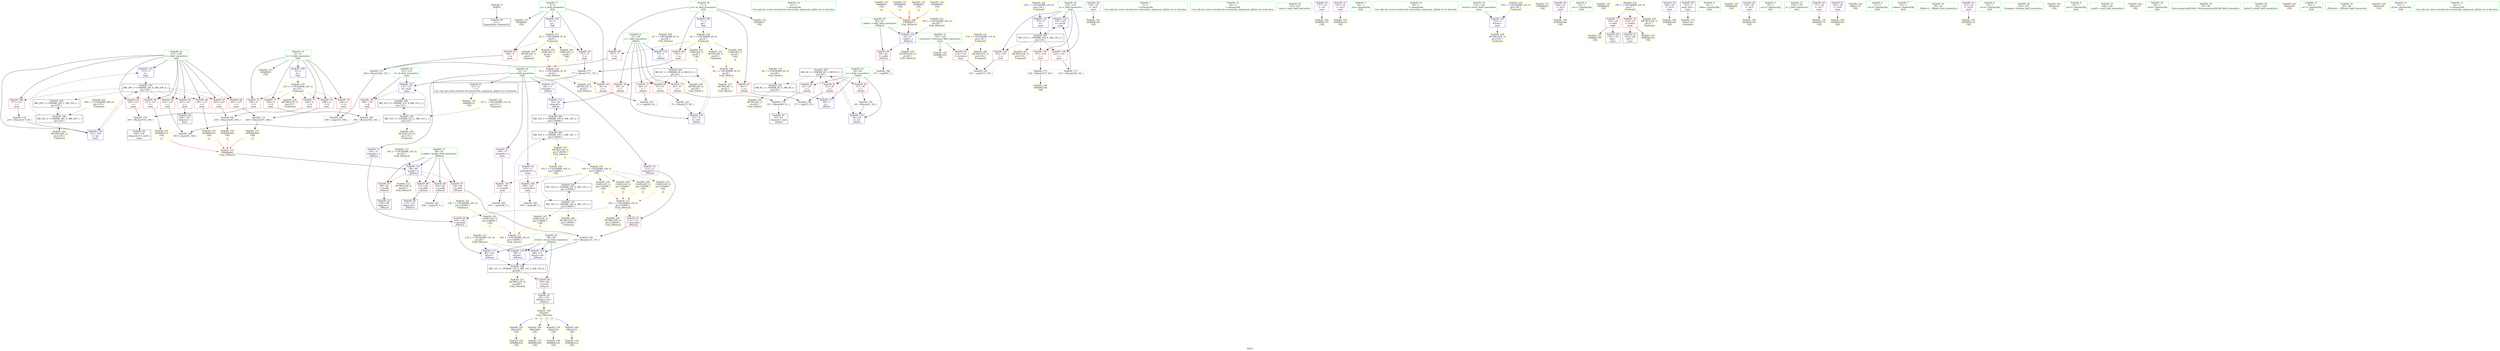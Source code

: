 digraph "SVFG" {
	label="SVFG";

	Node0x556920d9a670 [shape=record,color=grey,label="{NodeID: 0\nNullPtr}"];
	Node0x556920d9a670 -> Node0x556920db3290[style=solid];
	Node0x556920dbd110 [shape=record,color=grey,label="{NodeID: 180\n184 = Binary(182, 183, )\n}"];
	Node0x556920dbd110 -> Node0x556920dbdd10[style=solid];
	Node0x556920db3b10 [shape=record,color=red,label="{NodeID: 97\n203\<--127\n\<--i\nmain\n}"];
	Node0x556920db3b10 -> Node0x556920dbd590[style=solid];
	Node0x556920db1e10 [shape=record,color=green,label="{NodeID: 14\n43\<--1\n\<--dummyObj\nCan only get source location for instruction, argument, global var or function.}"];
	Node0x556920dc5960 [shape=record,color=black,label="{NodeID: 194\nMR_29V_2 = PHI(MR_29V_3, MR_29V_1, )\npts\{128 \}\n}"];
	Node0x556920dc5960 -> Node0x556920db9800[style=dashed];
	Node0x556920dc5960 -> Node0x556920dc7260[style=dashed];
	Node0x556920dc5960 -> Node0x556920dcd570[style=dashed];
	Node0x556920db4700 [shape=record,color=blue,label="{NodeID: 111\n39\<--5\nj\<--\n_Z4initv\n}"];
	Node0x556920db4700 -> Node0x556920dc9060[style=dashed];
	Node0x556920db28e0 [shape=record,color=green,label="{NodeID: 28\n92\<--93\nt.addr\<--t.addr_field_insensitive\n_Z4funcii\n}"];
	Node0x556920db28e0 -> Node0x556920db6bb0[style=solid];
	Node0x556920db28e0 -> Node0x556920db9250[style=solid];
	Node0x556920dca580 [shape=record,color=yellow,style=double,label="{NodeID: 208\n4V_1 = ENCHI(MR_4V_0)\npts\{8 \}\nFun[_Z4initv]}"];
	Node0x556920dca580 -> Node0x556920db59d0[style=dashed];
	Node0x556920dca580 -> Node0x556920dcc8d0[style=dashed];
	Node0x556920db99a0 [shape=record,color=blue,label="{NodeID: 125\n133\<--223\nz\<--inc26\nmain\n}"];
	Node0x556920db99a0 -> Node0x556920dc6360[style=dashed];
	Node0x556920db3560 [shape=record,color=black,label="{NodeID: 42\n63\<--62\nidxprom\<--mul\n_Z4initv\n}"];
	Node0x556920dcb220 [shape=record,color=yellow,style=double,label="{NodeID: 222\n29V_1 = ENCHI(MR_29V_0)\npts\{128 \}\nFun[main]}"];
	Node0x556920dcb220 -> Node0x556920dc5960[style=dashed];
	Node0x556920dba500 [shape=record,color=yellow,style=double,label="{NodeID: 139\nAPARM(212)\nCS[]}"];
	Node0x556920db50e0 [shape=record,color=purple,label="{NodeID: 56\n138\<--16\n\<--.str.1\nmain\n}"];
	Node0x556920db50e0 -> Node0x556920dba6a0[style=solid];
	Node0x556920dcd110 [shape=record,color=yellow,style=double,label="{NodeID: 236\nRETMU(2V_1)\npts\{6 \}\nFun[main]}"];
	Node0x556920dbb060 [shape=record,color=yellow,style=double,label="{NodeID: 153\nAPARM(9)\nCS[]}"];
	Node0x556920db5c40 [shape=record,color=red,label="{NodeID: 70\n165\<--9\n\<--A\nmain\n}"];
	Node0x556920db5c40 -> Node0x556920dbd890[style=solid];
	Node0x556920dcded0 [shape=record,color=yellow,style=double,label="{NodeID: 250\nCSMU(2V_1)\npts\{6 \}\nCS[]|{<s0>5}}"];
	Node0x556920dcded0:s0 -> Node0x556920dc9a60[style=dashed,color=red];
	Node0x556920dbba40 [shape=record,color=yellow,style=double,label="{NodeID: 167\nFPARM(86)\nFun[_Z4funcii]}"];
	Node0x556920dbba40 -> Node0x556920db9180[style=solid];
	Node0x556920db67a0 [shape=record,color=red,label="{NodeID: 84\n118\<--88\n\<--retval\n_Z4funcii\n}"];
	Node0x556920db67a0 -> Node0x556920db37d0[style=solid];
	Node0x556920dabf00 [shape=record,color=green,label="{NodeID: 1\n5\<--1\n\<--dummyObj\nCan only get source location for instruction, argument, global var or function.}"];
	Node0x556920dbd290 [shape=record,color=grey,label="{NodeID: 181\n74 = Binary(73, 69, )\n}"];
	Node0x556920dbd290 -> Node0x556920db4970[style=solid];
	Node0x556920db3be0 [shape=record,color=red,label="{NodeID: 98\n207\<--127\n\<--i\nmain\n}"];
	Node0x556920db3be0 -> Node0x556920dbc390[style=solid];
	Node0x556920db1ea0 [shape=record,color=green,label="{NodeID: 15\n44\<--1\n\<--dummyObj\nCan only get source location for instruction, argument, global var or function.}"];
	Node0x556920dc5e60 [shape=record,color=black,label="{NodeID: 195\nMR_31V_2 = PHI(MR_31V_3, MR_31V_1, )\npts\{132 \}\n}"];
	Node0x556920dc5e60 -> Node0x556920db9730[style=dashed];
	Node0x556920dc5e60 -> Node0x556920dc7760[style=dashed];
	Node0x556920dc5e60 -> Node0x556920dcd650[style=dashed];
	Node0x556920db47d0 [shape=record,color=blue,label="{NodeID: 112\n64\<--59\narrayidx\<--\n_Z4initv\n}"];
	Node0x556920db47d0 -> Node0x556920dc9560[style=dashed];
	Node0x556920db29b0 [shape=record,color=green,label="{NodeID: 29\n120\<--121\nmain\<--main_field_insensitive\n}"];
	Node0x556920dca660 [shape=record,color=yellow,style=double,label="{NodeID: 209\n6V_1 = ENCHI(MR_6V_0)\npts\{38 \}\nFun[_Z4initv]}"];
	Node0x556920dca660 -> Node0x556920db4630[style=dashed];
	Node0x556920db9a70 [shape=record,color=yellow,style=double,label="{NodeID: 126\nAPARM(12)\nCS[]}"];
	Node0x556920db3630 [shape=record,color=black,label="{NodeID: 43\n100\<--99\nidxprom\<--\n_Z4funcii\n}"];
	Node0x556920dcb300 [shape=record,color=yellow,style=double,label="{NodeID: 223\n31V_1 = ENCHI(MR_31V_0)\npts\{132 \}\nFun[main]}"];
	Node0x556920dcb300 -> Node0x556920dc5e60[style=dashed];
	Node0x556920dba5d0 [shape=record,color=yellow,style=double,label="{NodeID: 140\nAPARM(137)\nCS[]}"];
	Node0x556920db51b0 [shape=record,color=purple,label="{NodeID: 57\n143\<--19\n\<--.str.2\nmain\n}"];
	Node0x556920db51b0 -> Node0x556920dba840[style=solid];
	Node0x556920dcd1f0 [shape=record,color=yellow,style=double,label="{NodeID: 237\nRETMU(4V_1)\npts\{8 \}\nFun[main]}"];
	Node0x556920dbb130 [shape=record,color=yellow,style=double,label="{NodeID: 154\nAPARM(201)\nCS[]|{<s0>10}}"];
	Node0x556920dbb130:s0 -> Node0x556920dbba40[style=solid,color=red];
	Node0x556920db5d10 [shape=record,color=red,label="{NodeID: 71\n183\<--9\n\<--A\nmain\n}"];
	Node0x556920db5d10 -> Node0x556920dbd110[style=solid];
	Node0x556920dce030 [shape=record,color=yellow,style=double,label="{NodeID: 251\nCSMU(4V_1)\npts\{8 \}\nCS[]|{<s0>5}}"];
	Node0x556920dce030:s0 -> Node0x556920dca580[style=dashed,color=red];
	Node0x556920dbbbc0 [shape=record,color=yellow,style=double,label="{NodeID: 168\nFPARM(87)\nFun[_Z4funcii]}"];
	Node0x556920dbbbc0 -> Node0x556920db9250[style=solid];
	Node0x556920db6870 [shape=record,color=red,label="{NodeID: 85\n99\<--90\n\<--k.addr\n_Z4funcii\n}"];
	Node0x556920db6870 -> Node0x556920db3630[style=solid];
	Node0x556920d99530 [shape=record,color=green,label="{NodeID: 2\n14\<--1\n.str\<--dummyObj\nGlob }"];
	Node0x556920dbd410 [shape=record,color=grey,label="{NodeID: 182\n115 = Binary(110, 114, )\n}"];
	Node0x556920dbd410 -> Node0x556920db94c0[style=solid];
	Node0x556920db3cb0 [shape=record,color=red,label="{NodeID: 99\n211\<--127\n\<--i\nmain\n}"];
	Node0x556920db3cb0 -> Node0x556920dba020[style=solid];
	Node0x556920db1f30 [shape=record,color=green,label="{NodeID: 16\n69\<--1\n\<--dummyObj\nCan only get source location for instruction, argument, global var or function.}"];
	Node0x556920dc6360 [shape=record,color=black,label="{NodeID: 196\nMR_33V_3 = PHI(MR_33V_4, MR_33V_2, )\npts\{134 \}\n}"];
	Node0x556920dc6360 -> Node0x556920db3f20[style=dashed];
	Node0x556920dc6360 -> Node0x556920db3ff0[style=dashed];
	Node0x556920dc6360 -> Node0x556920db40c0[style=dashed];
	Node0x556920dc6360 -> Node0x556920db99a0[style=dashed];
	Node0x556920dc6360 -> Node0x556920dcd730[style=dashed];
	Node0x556920db48a0 [shape=record,color=blue,label="{NodeID: 113\n39\<--68\nj\<--inc\n_Z4initv\n}"];
	Node0x556920db48a0 -> Node0x556920dc9060[style=dashed];
	Node0x556920db2ab0 [shape=record,color=green,label="{NodeID: 30\n123\<--124\nretval\<--retval_field_insensitive\nmain\n}"];
	Node0x556920db2ab0 -> Node0x556920db9590[style=solid];
	Node0x556920dca740 [shape=record,color=yellow,style=double,label="{NodeID: 210\n8V_1 = ENCHI(MR_8V_0)\npts\{40 \}\nFun[_Z4initv]}"];
	Node0x556920dca740 -> Node0x556920dc8660[style=dashed];
	Node0x556920db9b40 [shape=record,color=yellow,style=double,label="{NodeID: 127\nAPARM(42)\nCS[]}"];
	Node0x556920db3700 [shape=record,color=black,label="{NodeID: 44\n112\<--111\nidxprom4\<--\n_Z4funcii\n}"];
	Node0x556920dcb3e0 [shape=record,color=yellow,style=double,label="{NodeID: 224\n33V_1 = ENCHI(MR_33V_0)\npts\{134 \}\nFun[main]}"];
	Node0x556920dcb3e0 -> Node0x556920db9660[style=dashed];
	Node0x556920dba6a0 [shape=record,color=yellow,style=double,label="{NodeID: 141\nAPARM(138)\nCS[]}"];
	Node0x556920db5280 [shape=record,color=purple,label="{NodeID: 58\n144\<--21\n\<--.str.3\nmain\n}"];
	Node0x556920db5280 -> Node0x556920dba910[style=solid];
	Node0x556920dcd2d0 [shape=record,color=yellow,style=double,label="{NodeID: 238\nRETMU(23V_1)\npts\{10 \}\nFun[main]}"];
	Node0x556920dbb200 [shape=record,color=yellow,style=double,label="{NodeID: 155\nAPARM(5)\nCS[]|{<s0>10}}"];
	Node0x556920dbb200:s0 -> Node0x556920dbbbc0[style=solid,color=red];
	Node0x556920db5de0 [shape=record,color=red,label="{NodeID: 72\n194\<--9\n\<--A\nmain\n}"];
	Node0x556920db5de0 -> Node0x556920dbcb10[style=solid];
	Node0x556920dce110 [shape=record,color=yellow,style=double,label="{NodeID: 252\nCSMU(10V_1)\npts\{130000 \}\nCS[]|{<s0>5}}"];
	Node0x556920dce110:s0 -> Node0x556920dca820[style=dashed,color=red];
	Node0x556920dbbd40 [shape=record,color=yellow,style=double,label="{NodeID: 169\nFRet(85)\nFun[_Z4funcii]|{<s0>10|<s1>11|<s2>12|<s3>13}}"];
	Node0x556920dbbd40:s0 -> Node0x556920dbb860[style=solid,color=blue];
	Node0x556920dbbd40:s1 -> Node0x556920dbb8f0[style=solid,color=blue];
	Node0x556920dbbd40:s2 -> Node0x556920dbb500[style=solid,color=blue];
	Node0x556920dbbd40:s3 -> Node0x556920dbb590[style=solid,color=blue];
	Node0x556920db6940 [shape=record,color=red,label="{NodeID: 86\n105\<--90\n\<--k.addr\n_Z4funcii\n}"];
	Node0x556920db6940 -> Node0x556920dbe190[style=solid];
	Node0x556920dac1e0 [shape=record,color=green,label="{NodeID: 3\n16\<--1\n.str.1\<--dummyObj\nGlob }"];
	Node0x556920dbd590 [shape=record,color=grey,label="{NodeID: 183\n205 = Binary(203, 204, )\n}"];
	Node0x556920dbd590 -> Node0x556920dbb2d0[style=solid];
	Node0x556920db3d80 [shape=record,color=red,label="{NodeID: 100\n217\<--127\n\<--i\nmain\n}"];
	Node0x556920db3d80 -> Node0x556920dbc810[style=solid];
	Node0x556920db1fc0 [shape=record,color=green,label="{NodeID: 17\n4\<--6\nn\<--n_field_insensitive\nGlob }"];
	Node0x556920db1fc0 -> Node0x556920db5760[style=solid];
	Node0x556920db1fc0 -> Node0x556920db5830[style=solid];
	Node0x556920db1fc0 -> Node0x556920db5900[style=solid];
	Node0x556920db1fc0 -> Node0x556920db4330[style=solid];
	Node0x556920db1fc0 -> Node0x556920dbaec0[style=solid];
	Node0x556920dc6860 [shape=record,color=black,label="{NodeID: 197\nMR_10V_3 = PHI(MR_10V_4, MR_10V_2, )\npts\{130000 \}\n}"];
	Node0x556920dc6860 -> Node0x556920dc7c60[style=dashed];
	Node0x556920dc6860 -> Node0x556920dcd810[style=dashed];
	Node0x556920dc6860 -> Node0x556920dcdb30[style=dashed];
	Node0x556920db4970 [shape=record,color=blue,label="{NodeID: 114\n37\<--74\ni\<--inc5\n_Z4initv\n}"];
	Node0x556920db4970 -> Node0x556920dc8160[style=dashed];
	Node0x556920db2b80 [shape=record,color=green,label="{NodeID: 31\n125\<--126\ntestcases\<--testcases_field_insensitive\nmain\n}"];
	Node0x556920db2b80 -> Node0x556920db6e20[style=solid];
	Node0x556920db2b80 -> Node0x556920dbab80[style=solid];
	Node0x556920dca820 [shape=record,color=yellow,style=double,label="{NodeID: 211\n10V_1 = ENCHI(MR_10V_0)\npts\{130000 \}\nFun[_Z4initv]}"];
	Node0x556920dca820 -> Node0x556920dc8b60[style=dashed];
	Node0x556920db9c10 [shape=record,color=yellow,style=double,label="{NodeID: 128\nAPARM(43)\nCS[]}"];
	Node0x556920db37d0 [shape=record,color=black,label="{NodeID: 45\n85\<--118\n_Z4funcii_ret\<--\n_Z4funcii\n}"];
	Node0x556920db37d0 -> Node0x556920dbbd40[style=solid];
	Node0x556920dcbcd0 [shape=record,color=yellow,style=double,label="{NodeID: 225\n10V_1 = ENCHI(MR_10V_0)\npts\{130000 \}\nFun[main]}"];
	Node0x556920dcbcd0 -> Node0x556920dce110[style=dashed];
	Node0x556920dba770 [shape=record,color=yellow,style=double,label="{NodeID: 142\nAPARM(136)\nCS[]}"];
	Node0x556920db5350 [shape=record,color=purple,label="{NodeID: 59\n146\<--24\n\<--.str.4\nmain\n}"];
	Node0x556920db5350 -> Node0x556920dbaab0[style=solid];
	Node0x556920dcd3b0 [shape=record,color=yellow,style=double,label="{NodeID: 239\nRETMU(25V_2)\npts\{124 \}\nFun[main]}"];
	Node0x556920dbb2d0 [shape=record,color=yellow,style=double,label="{NodeID: 156\nAPARM(205)\nCS[]|{<s0>11}}"];
	Node0x556920dbb2d0:s0 -> Node0x556920dbba40[style=solid,color=red];
	Node0x556920db5eb0 [shape=record,color=red,label="{NodeID: 73\n204\<--9\n\<--A\nmain\n}"];
	Node0x556920db5eb0 -> Node0x556920dbd590[style=solid];
	Node0x556920dce1f0 [shape=record,color=yellow,style=double,label="{NodeID: 253\nCSMU(10V_5)\npts\{130000 \}\nCS[]|{<s0>10}}"];
	Node0x556920dce1f0:s0 -> Node0x556920dcabd0[style=dashed,color=red];
	Node0x556920dbc2d0 [shape=record,color=yellow,style=double,label="{NodeID: 170\nFRet(122)\nFun[main]}"];
	Node0x556920db6a10 [shape=record,color=red,label="{NodeID: 87\n110\<--90\n\<--k.addr\n_Z4funcii\n}"];
	Node0x556920db6a10 -> Node0x556920dbd410[style=solid];
	Node0x556920dac3b0 [shape=record,color=green,label="{NodeID: 4\n18\<--1\nstdin\<--dummyObj\nGlob }"];
	Node0x556920dbd710 [shape=record,color=grey,label="{NodeID: 184\n199 = cmp(198, 5, )\n}"];
	Node0x556920db3e50 [shape=record,color=red,label="{NodeID: 101\n182\<--131\n\<--k\nmain\n}"];
	Node0x556920db3e50 -> Node0x556920dbd110[style=solid];
	Node0x556920db2050 [shape=record,color=green,label="{NodeID: 18\n7\<--8\nm\<--m_field_insensitive\nGlob }"];
	Node0x556920db2050 -> Node0x556920db59d0[style=solid];
	Node0x556920db2050 -> Node0x556920db5aa0[style=solid];
	Node0x556920db2050 -> Node0x556920db5b70[style=solid];
	Node0x556920db2050 -> Node0x556920db4430[style=solid];
	Node0x556920db2050 -> Node0x556920dbaf90[style=solid];
	Node0x556920dc6d60 [shape=record,color=black,label="{NodeID: 198\nMR_12V_3 = PHI(MR_12V_5, MR_12V_2, MR_12V_4, )\npts\{89 \}\n}"];
	Node0x556920dc6d60 -> Node0x556920db67a0[style=dashed];
	Node0x556920dc6d60 -> Node0x556920dccc50[style=dashed];
	Node0x556920db9180 [shape=record,color=blue,label="{NodeID: 115\n90\<--86\nk.addr\<--k\n_Z4funcii\n}"];
	Node0x556920db9180 -> Node0x556920db6870[style=dashed];
	Node0x556920db9180 -> Node0x556920db6940[style=dashed];
	Node0x556920db9180 -> Node0x556920db6a10[style=dashed];
	Node0x556920db9180 -> Node0x556920db6ae0[style=dashed];
	Node0x556920db9180 -> Node0x556920dccd60[style=dashed];
	Node0x556920db2c50 [shape=record,color=green,label="{NodeID: 32\n127\<--128\ni\<--i_field_insensitive\nmain\n}"];
	Node0x556920db2c50 -> Node0x556920db6ef0[style=solid];
	Node0x556920db2c50 -> Node0x556920db6fc0[style=solid];
	Node0x556920db2c50 -> Node0x556920db7090[style=solid];
	Node0x556920db2c50 -> Node0x556920db3a40[style=solid];
	Node0x556920db2c50 -> Node0x556920db3b10[style=solid];
	Node0x556920db2c50 -> Node0x556920db3be0[style=solid];
	Node0x556920db2c50 -> Node0x556920db3cb0[style=solid];
	Node0x556920db2c50 -> Node0x556920db3d80[style=solid];
	Node0x556920db2c50 -> Node0x556920db9800[style=solid];
	Node0x556920db2c50 -> Node0x556920db98d0[style=solid];
	Node0x556920dca900 [shape=record,color=yellow,style=double,label="{NodeID: 212\n12V_1 = ENCHI(MR_12V_0)\npts\{89 \}\nFun[_Z4funcii]}"];
	Node0x556920dca900 -> Node0x556920db9320[style=dashed];
	Node0x556920dca900 -> Node0x556920db93f0[style=dashed];
	Node0x556920dca900 -> Node0x556920db94c0[style=dashed];
	Node0x556920db9ce0 [shape=record,color=yellow,style=double,label="{NodeID: 129\nAPARM(44)\nCS[]}"];
	Node0x556920db38a0 [shape=record,color=black,label="{NodeID: 46\n139\<--136\ncall\<--\nmain\n}"];
	Node0x556920dcbdb0 [shape=record,color=yellow,style=double,label="{NodeID: 226\nRETMU(2V_1)\npts\{6 \}\nFun[_Z4initv]}"];
	Node0x556920dba840 [shape=record,color=yellow,style=double,label="{NodeID: 143\nAPARM(143)\nCS[]}"];
	Node0x556920db5420 [shape=record,color=purple,label="{NodeID: 60\n159\<--26\n\<--.str.5\nmain\n}"];
	Node0x556920db5420 -> Node0x556920dbac50[style=solid];
	Node0x556920dcd490 [shape=record,color=yellow,style=double,label="{NodeID: 240\nRETMU(27V_1)\npts\{126 \}\nFun[main]}"];
	Node0x556920dbb3a0 [shape=record,color=yellow,style=double,label="{NodeID: 157\nAPARM(69)\nCS[]|{<s0>11}}"];
	Node0x556920dbb3a0:s0 -> Node0x556920dbbbc0[style=solid,color=red];
	Node0x556920db5f80 [shape=record,color=red,label="{NodeID: 74\n208\<--9\n\<--A\nmain\n}"];
	Node0x556920db5f80 -> Node0x556920dbc390[style=solid];
	Node0x556920dce350 [shape=record,color=yellow,style=double,label="{NodeID: 254\nCSMU(10V_5)\npts\{130000 \}\nCS[]|{<s0>11}}"];
	Node0x556920dce350:s0 -> Node0x556920dcabd0[style=dashed,color=red];
	Node0x556920dbc390 [shape=record,color=grey,label="{NodeID: 171\n209 = Binary(207, 208, )\n}"];
	Node0x556920dbc390 -> Node0x556920db9e80[style=solid];
	Node0x556920db6ae0 [shape=record,color=red,label="{NodeID: 88\n111\<--90\n\<--k.addr\n_Z4funcii\n}"];
	Node0x556920db6ae0 -> Node0x556920db3700[style=solid];
	Node0x556920d99700 [shape=record,color=green,label="{NodeID: 5\n19\<--1\n.str.2\<--dummyObj\nGlob }"];
	Node0x556920dbd890 [shape=record,color=grey,label="{NodeID: 185\n169 = cmp(165, 168, )\n}"];
	Node0x556920db3f20 [shape=record,color=red,label="{NodeID: 102\n153\<--133\n\<--z\nmain\n}"];
	Node0x556920db3f20 -> Node0x556920db7220[style=solid];
	Node0x556920db20e0 [shape=record,color=green,label="{NodeID: 19\n9\<--10\nA\<--A_field_insensitive\nGlob }"];
	Node0x556920db20e0 -> Node0x556920db5c40[style=solid];
	Node0x556920db20e0 -> Node0x556920db5d10[style=solid];
	Node0x556920db20e0 -> Node0x556920db5de0[style=solid];
	Node0x556920db20e0 -> Node0x556920db5eb0[style=solid];
	Node0x556920db20e0 -> Node0x556920db5f80[style=solid];
	Node0x556920db20e0 -> Node0x556920db4530[style=solid];
	Node0x556920db20e0 -> Node0x556920dbb060[style=solid];
	Node0x556920dc7260 [shape=record,color=black,label="{NodeID: 199\nMR_29V_3 = PHI(MR_29V_5, MR_29V_2, )\npts\{128 \}\n}"];
	Node0x556920dc7260 -> Node0x556920dc5960[style=dashed];
	Node0x556920db9250 [shape=record,color=blue,label="{NodeID: 116\n92\<--87\nt.addr\<--t\n_Z4funcii\n}"];
	Node0x556920db9250 -> Node0x556920db6bb0[style=dashed];
	Node0x556920db9250 -> Node0x556920dcce40[style=dashed];
	Node0x556920db2d20 [shape=record,color=green,label="{NodeID: 33\n129\<--130\nj\<--j_field_insensitive\nmain\n}"];
	Node0x556920dcaa10 [shape=record,color=yellow,style=double,label="{NodeID: 213\n14V_1 = ENCHI(MR_14V_0)\npts\{91 \}\nFun[_Z4funcii]}"];
	Node0x556920dcaa10 -> Node0x556920db9180[style=dashed];
	Node0x556920db9db0 [shape=record,color=yellow,style=double,label="{NodeID: 130\nAPARM(171)\nCS[]}"];
	Node0x556920db3970 [shape=record,color=black,label="{NodeID: 47\n145\<--142\ncall1\<--\nmain\n}"];
	Node0x556920dcc8d0 [shape=record,color=yellow,style=double,label="{NodeID: 227\nRETMU(4V_1)\npts\{8 \}\nFun[_Z4initv]}"];
	Node0x556920dba910 [shape=record,color=yellow,style=double,label="{NodeID: 144\nAPARM(144)\nCS[]}"];
	Node0x556920db54f0 [shape=record,color=purple,label="{NodeID: 61\n163\<--28\n\<--.str.6\nmain\n}"];
	Node0x556920db54f0 -> Node0x556920dbadf0[style=solid];
	Node0x556920dcd570 [shape=record,color=yellow,style=double,label="{NodeID: 241\nRETMU(29V_2)\npts\{128 \}\nFun[main]}"];
	Node0x556920dbb470 [shape=record,color=yellow,style=double,label="{NodeID: 158\nARet(172)\nCS[]}"];
	Node0x556920db6050 [shape=record,color=red,label="{NodeID: 75\n136\<--18\n\<--stdin\nmain\n}"];
	Node0x556920db6050 -> Node0x556920db38a0[style=solid];
	Node0x556920db6050 -> Node0x556920dba770[style=solid];
	Node0x556920dce4b0 [shape=record,color=yellow,style=double,label="{NodeID: 255\n10V_5 = CSCHI(MR_10V_3)\npts\{130000 \}\nCS[]}"];
	Node0x556920dce4b0 -> Node0x556920db4190[style=dashed];
	Node0x556920dce4b0 -> Node0x556920db4260[style=dashed];
	Node0x556920dce4b0 -> Node0x556920dc7c60[style=dashed];
	Node0x556920dce4b0 -> Node0x556920dcdc10[style=dashed];
	Node0x556920dce4b0 -> Node0x556920dcdd70[style=dashed];
	Node0x556920dce4b0 -> Node0x556920dce1f0[style=dashed];
	Node0x556920dce4b0 -> Node0x556920dce350[style=dashed];
	Node0x556920dbc510 [shape=record,color=grey,label="{NodeID: 172\n223 = Binary(222, 69, )\n}"];
	Node0x556920dbc510 -> Node0x556920db99a0[style=solid];
	Node0x556920db6bb0 [shape=record,color=red,label="{NodeID: 89\n96\<--92\n\<--t.addr\n_Z4funcii\n}"];
	Node0x556920db6bb0 -> Node0x556920dbe010[style=solid];
	Node0x556920dabd60 [shape=record,color=green,label="{NodeID: 6\n21\<--1\n.str.3\<--dummyObj\nGlob }"];
	Node0x556920dbda10 [shape=record,color=grey,label="{NodeID: 186\n57 = cmp(55, 56, )\n}"];
	Node0x556920db3ff0 [shape=record,color=red,label="{NodeID: 103\n157\<--133\n\<--z\nmain\n}"];
	Node0x556920db3ff0 -> Node0x556920dbc690[style=solid];
	Node0x556920db21a0 [shape=record,color=green,label="{NodeID: 20\n11\<--13\na\<--a_field_insensitive\nGlob }"];
	Node0x556920db21a0 -> Node0x556920db3460[style=solid];
	Node0x556920db21a0 -> Node0x556920db4c00[style=solid];
	Node0x556920db21a0 -> Node0x556920db4cd0[style=solid];
	Node0x556920db21a0 -> Node0x556920db4da0[style=solid];
	Node0x556920db21a0 -> Node0x556920db4e70[style=solid];
	Node0x556920db21a0 -> Node0x556920db4f40[style=solid];
	Node0x556920dc7760 [shape=record,color=black,label="{NodeID: 200\nMR_31V_3 = PHI(MR_31V_4, MR_31V_2, )\npts\{132 \}\n}"];
	Node0x556920dc7760 -> Node0x556920dc5e60[style=dashed];
	Node0x556920db9320 [shape=record,color=blue,label="{NodeID: 117\n88\<--102\nretval\<--\n_Z4funcii\n}"];
	Node0x556920db9320 -> Node0x556920dc6d60[style=dashed];
	Node0x556920db2df0 [shape=record,color=green,label="{NodeID: 34\n131\<--132\nk\<--k_field_insensitive\nmain\n}"];
	Node0x556920db2df0 -> Node0x556920db3e50[style=solid];
	Node0x556920db2df0 -> Node0x556920db9730[style=solid];
	Node0x556920dcaaf0 [shape=record,color=yellow,style=double,label="{NodeID: 214\n16V_1 = ENCHI(MR_16V_0)\npts\{93 \}\nFun[_Z4funcii]}"];
	Node0x556920dcaaf0 -> Node0x556920db9250[style=dashed];
	Node0x556920db9e80 [shape=record,color=yellow,style=double,label="{NodeID: 131\nAPARM(209)\nCS[]|{<s0>12}}"];
	Node0x556920db9e80:s0 -> Node0x556920dbba40[style=solid,color=red];
	Node0x556920db4a60 [shape=record,color=black,label="{NodeID: 48\n188\<--187\nidxprom\<--\nmain\n}"];
	Node0x556920dcc9b0 [shape=record,color=yellow,style=double,label="{NodeID: 228\nRETMU(6V_3)\npts\{38 \}\nFun[_Z4initv]}"];
	Node0x556920dba9e0 [shape=record,color=yellow,style=double,label="{NodeID: 145\nAPARM(142)\nCS[]}"];
	Node0x556920db55c0 [shape=record,color=purple,label="{NodeID: 62\n171\<--30\n\<--.str.7\nmain\n}"];
	Node0x556920db55c0 -> Node0x556920db9db0[style=solid];
	Node0x556920dcd650 [shape=record,color=yellow,style=double,label="{NodeID: 242\nRETMU(31V_2)\npts\{132 \}\nFun[main]}"];
	Node0x556920dbb500 [shape=record,color=yellow,style=double,label="{NodeID: 159\nARet(210)\nCS[]}"];
	Node0x556920dbb500 -> Node0x556920dba430[style=solid];
	Node0x556920db6120 [shape=record,color=red,label="{NodeID: 76\n142\<--23\n\<--stdout\nmain\n}"];
	Node0x556920db6120 -> Node0x556920db3970[style=solid];
	Node0x556920db6120 -> Node0x556920dba9e0[style=solid];
	Node0x556920dce610 [shape=record,color=yellow,style=double,label="{NodeID: 256\n10V_2 = CSCHI(MR_10V_1)\npts\{130000 \}\nCS[]}"];
	Node0x556920dce610 -> Node0x556920dc6860[style=dashed];
	Node0x556920dbc690 [shape=record,color=grey,label="{NodeID: 173\n158 = Binary(157, 69, )\n}"];
	Node0x556920dbc690 -> Node0x556920dbad20[style=solid];
	Node0x556920db6c80 [shape=record,color=red,label="{NodeID: 90\n102\<--101\n\<--arrayidx\n_Z4funcii\n}"];
	Node0x556920db6c80 -> Node0x556920db9320[style=solid];
	Node0x556920dabdf0 [shape=record,color=green,label="{NodeID: 7\n23\<--1\nstdout\<--dummyObj\nGlob }"];
	Node0x556920dbdb90 [shape=record,color=grey,label="{NodeID: 187\n51 = cmp(49, 50, )\n}"];
	Node0x556920db40c0 [shape=record,color=red,label="{NodeID: 104\n222\<--133\n\<--z\nmain\n}"];
	Node0x556920db40c0 -> Node0x556920dbc510[style=solid];
	Node0x556920db22a0 [shape=record,color=green,label="{NodeID: 21\n34\<--35\n_Z4initv\<--_Z4initv_field_insensitive\n}"];
	Node0x556920dc7c60 [shape=record,color=black,label="{NodeID: 201\nMR_10V_4 = PHI(MR_10V_5, MR_10V_3, )\npts\{130000 \}\n}"];
	Node0x556920dc7c60 -> Node0x556920dc6860[style=dashed];
	Node0x556920db93f0 [shape=record,color=blue,label="{NodeID: 118\n88\<--5\nretval\<--\n_Z4funcii\n}"];
	Node0x556920db93f0 -> Node0x556920dc6d60[style=dashed];
	Node0x556920db2ec0 [shape=record,color=green,label="{NodeID: 35\n133\<--134\nz\<--z_field_insensitive\nmain\n}"];
	Node0x556920db2ec0 -> Node0x556920db3f20[style=solid];
	Node0x556920db2ec0 -> Node0x556920db3ff0[style=solid];
	Node0x556920db2ec0 -> Node0x556920db40c0[style=solid];
	Node0x556920db2ec0 -> Node0x556920db9660[style=solid];
	Node0x556920db2ec0 -> Node0x556920db99a0[style=solid];
	Node0x556920dcabd0 [shape=record,color=yellow,style=double,label="{NodeID: 215\n10V_1 = ENCHI(MR_10V_0)\npts\{130000 \}\nFun[_Z4funcii]}"];
	Node0x556920dcabd0 -> Node0x556920db6c80[style=dashed];
	Node0x556920dcabd0 -> Node0x556920db6d50[style=dashed];
	Node0x556920dcabd0 -> Node0x556920dccf20[style=dashed];
	Node0x556920db9f50 [shape=record,color=yellow,style=double,label="{NodeID: 132\nAPARM(5)\nCS[]|{<s0>12}}"];
	Node0x556920db9f50:s0 -> Node0x556920dbbbc0[style=solid,color=red];
	Node0x556920db4b30 [shape=record,color=black,label="{NodeID: 49\n196\<--195\nidxprom13\<--add12\nmain\n}"];
	Node0x556920dcca90 [shape=record,color=yellow,style=double,label="{NodeID: 229\nRETMU(8V_2)\npts\{40 \}\nFun[_Z4initv]}"];
	Node0x556920dbaab0 [shape=record,color=yellow,style=double,label="{NodeID: 146\nAPARM(146)\nCS[]}"];
	Node0x556920db5690 [shape=record,color=purple,label="{NodeID: 63\n213\<--32\n\<--.str.8\nmain\n}"];
	Node0x556920db5690 -> Node0x556920dba1c0[style=solid];
	Node0x556920dcd730 [shape=record,color=yellow,style=double,label="{NodeID: 243\nRETMU(33V_3)\npts\{134 \}\nFun[main]}"];
	Node0x556920dbb590 [shape=record,color=yellow,style=double,label="{NodeID: 160\nARet(212)\nCS[]}"];
	Node0x556920dbb590 -> Node0x556920dba500[style=solid];
	Node0x556920db61f0 [shape=record,color=red,label="{NodeID: 77\n49\<--37\n\<--i\n_Z4initv\n}"];
	Node0x556920db61f0 -> Node0x556920dbdb90[style=solid];
	Node0x556920dbc810 [shape=record,color=grey,label="{NodeID: 174\n218 = Binary(217, 69, )\n}"];
	Node0x556920dbc810 -> Node0x556920db98d0[style=solid];
	Node0x556920db6d50 [shape=record,color=red,label="{NodeID: 91\n114\<--113\n\<--arrayidx5\n_Z4funcii\n}"];
	Node0x556920db6d50 -> Node0x556920dbd410[style=solid];
	Node0x556920db1050 [shape=record,color=green,label="{NodeID: 8\n24\<--1\n.str.4\<--dummyObj\nGlob }"];
	Node0x556920dbdd10 [shape=record,color=grey,label="{NodeID: 188\n185 = cmp(181, 184, )\n}"];
	Node0x556920db4190 [shape=record,color=red,label="{NodeID: 105\n190\<--189\n\<--arrayidx\nmain\n}"];
	Node0x556920db4190 -> Node0x556920dbde90[style=solid];
	Node0x556920db23a0 [shape=record,color=green,label="{NodeID: 22\n37\<--38\ni\<--i_field_insensitive\n_Z4initv\n}"];
	Node0x556920db23a0 -> Node0x556920db61f0[style=solid];
	Node0x556920db23a0 -> Node0x556920db62c0[style=solid];
	Node0x556920db23a0 -> Node0x556920db6390[style=solid];
	Node0x556920db23a0 -> Node0x556920db6460[style=solid];
	Node0x556920db23a0 -> Node0x556920db4630[style=solid];
	Node0x556920db23a0 -> Node0x556920db4970[style=solid];
	Node0x556920dc8160 [shape=record,color=black,label="{NodeID: 202\nMR_6V_3 = PHI(MR_6V_4, MR_6V_2, )\npts\{38 \}\n}"];
	Node0x556920dc8160 -> Node0x556920db61f0[style=dashed];
	Node0x556920dc8160 -> Node0x556920db62c0[style=dashed];
	Node0x556920dc8160 -> Node0x556920db6390[style=dashed];
	Node0x556920dc8160 -> Node0x556920db6460[style=dashed];
	Node0x556920dc8160 -> Node0x556920db4970[style=dashed];
	Node0x556920dc8160 -> Node0x556920dcc9b0[style=dashed];
	Node0x556920db94c0 [shape=record,color=blue,label="{NodeID: 119\n88\<--115\nretval\<--div\n_Z4funcii\n}"];
	Node0x556920db94c0 -> Node0x556920dc6d60[style=dashed];
	Node0x556920db2f90 [shape=record,color=green,label="{NodeID: 36\n140\<--141\nfreopen\<--freopen_field_insensitive\n}"];
	Node0x556920dcacb0 [shape=record,color=yellow,style=double,label="{NodeID: 216\n19V_1 = ENCHI(MR_19V_0)\npts\{1 \}\nFun[main]}"];
	Node0x556920dcacb0 -> Node0x556920db6050[style=dashed];
	Node0x556920dcacb0 -> Node0x556920db6120[style=dashed];
	Node0x556920dcacb0 -> Node0x556920dcd000[style=dashed];
	Node0x556920dba020 [shape=record,color=yellow,style=double,label="{NodeID: 133\nAPARM(211)\nCS[]|{<s0>13}}"];
	Node0x556920dba020:s0 -> Node0x556920dbba40[style=solid,color=red];
	Node0x556920db4c00 [shape=record,color=purple,label="{NodeID: 50\n64\<--11\narrayidx\<--a\n_Z4initv\n}"];
	Node0x556920db4c00 -> Node0x556920db47d0[style=solid];
	Node0x556920dccb70 [shape=record,color=yellow,style=double,label="{NodeID: 230\nRETMU(10V_2)\npts\{130000 \}\nFun[_Z4initv]|{<s0>5|<s1>9}}"];
	Node0x556920dccb70:s0 -> Node0x556920dce610[style=dashed,color=blue];
	Node0x556920dccb70:s1 -> Node0x556920dce4b0[style=dashed,color=blue];
	Node0x556920dbab80 [shape=record,color=yellow,style=double,label="{NodeID: 147\nAPARM(125)\nCS[]}"];
	Node0x556920db5760 [shape=record,color=red,label="{NodeID: 64\n50\<--4\n\<--n\n_Z4initv\n}"];
	Node0x556920db5760 -> Node0x556920dbdb90[style=solid];
	Node0x556920dcd810 [shape=record,color=yellow,style=double,label="{NodeID: 244\nRETMU(10V_3)\npts\{130000 \}\nFun[main]}"];
	Node0x556920dbb620 [shape=record,color=yellow,style=double,label="{NodeID: 161\nARet(214)\nCS[]}"];
	Node0x556920db62c0 [shape=record,color=red,label="{NodeID: 78\n59\<--37\n\<--i\n_Z4initv\n}"];
	Node0x556920db62c0 -> Node0x556920db47d0[style=solid];
	Node0x556920dbc990 [shape=record,color=grey,label="{NodeID: 175\n168 = Binary(166, 167, )\n}"];
	Node0x556920dbc990 -> Node0x556920dbd890[style=solid];
	Node0x556920db6e20 [shape=record,color=red,label="{NodeID: 92\n154\<--125\n\<--testcases\nmain\n}"];
	Node0x556920db6e20 -> Node0x556920db7220[style=solid];
	Node0x556920db10e0 [shape=record,color=green,label="{NodeID: 9\n26\<--1\n.str.5\<--dummyObj\nGlob }"];
	Node0x556920dbde90 [shape=record,color=grey,label="{NodeID: 189\n191 = cmp(190, 5, )\n}"];
	Node0x556920db4260 [shape=record,color=red,label="{NodeID: 106\n198\<--197\n\<--arrayidx14\nmain\n}"];
	Node0x556920db4260 -> Node0x556920dbd710[style=solid];
	Node0x556920db2470 [shape=record,color=green,label="{NodeID: 23\n39\<--40\nj\<--j_field_insensitive\n_Z4initv\n}"];
	Node0x556920db2470 -> Node0x556920db6530[style=solid];
	Node0x556920db2470 -> Node0x556920db6600[style=solid];
	Node0x556920db2470 -> Node0x556920db66d0[style=solid];
	Node0x556920db2470 -> Node0x556920db4700[style=solid];
	Node0x556920db2470 -> Node0x556920db48a0[style=solid];
	Node0x556920dc8660 [shape=record,color=black,label="{NodeID: 203\nMR_8V_2 = PHI(MR_8V_4, MR_8V_1, )\npts\{40 \}\n}"];
	Node0x556920dc8660 -> Node0x556920db4700[style=dashed];
	Node0x556920dc8660 -> Node0x556920dcca90[style=dashed];
	Node0x556920db9590 [shape=record,color=blue,label="{NodeID: 120\n123\<--5\nretval\<--\nmain\n}"];
	Node0x556920db9590 -> Node0x556920dcd3b0[style=dashed];
	Node0x556920db3090 [shape=record,color=green,label="{NodeID: 37\n148\<--149\nscanf\<--scanf_field_insensitive\n}"];
	Node0x556920dcadc0 [shape=record,color=yellow,style=double,label="{NodeID: 217\n2V_1 = ENCHI(MR_2V_0)\npts\{6 \}\nFun[main]}"];
	Node0x556920dcadc0 -> Node0x556920db5830[style=dashed];
	Node0x556920dcadc0 -> Node0x556920db5900[style=dashed];
	Node0x556920dcadc0 -> Node0x556920dcd110[style=dashed];
	Node0x556920dcadc0 -> Node0x556920dcd8f0[style=dashed];
	Node0x556920dcadc0 -> Node0x556920dcded0[style=dashed];
	Node0x556920dba0f0 [shape=record,color=yellow,style=double,label="{NodeID: 134\nAPARM(69)\nCS[]|{<s0>13}}"];
	Node0x556920dba0f0:s0 -> Node0x556920dbbbc0[style=solid,color=red];
	Node0x556920db4cd0 [shape=record,color=purple,label="{NodeID: 51\n101\<--11\narrayidx\<--a\n_Z4funcii\n}"];
	Node0x556920db4cd0 -> Node0x556920db6c80[style=solid];
	Node0x556920dccc50 [shape=record,color=yellow,style=double,label="{NodeID: 231\nRETMU(12V_3)\npts\{89 \}\nFun[_Z4funcii]}"];
	Node0x556920dbac50 [shape=record,color=yellow,style=double,label="{NodeID: 148\nAPARM(159)\nCS[]}"];
	Node0x556920db5830 [shape=record,color=red,label="{NodeID: 65\n166\<--4\n\<--n\nmain\n}"];
	Node0x556920db5830 -> Node0x556920dbc990[style=solid];
	Node0x556920dcd8f0 [shape=record,color=yellow,style=double,label="{NodeID: 245\nCSMU(2V_1)\npts\{6 \}\nCS[]|{<s0>9}}"];
	Node0x556920dcd8f0:s0 -> Node0x556920dc9a60[style=dashed,color=red];
	Node0x556920dbb6b0 [shape=record,color=yellow,style=double,label="{NodeID: 162\nARet(147)\nCS[]}"];
	Node0x556920db6390 [shape=record,color=red,label="{NodeID: 79\n60\<--37\n\<--i\n_Z4initv\n}"];
	Node0x556920db6390 -> Node0x556920dbce10[style=solid];
	Node0x556920dbcb10 [shape=record,color=grey,label="{NodeID: 176\n195 = Binary(193, 194, )\n}"];
	Node0x556920dbcb10 -> Node0x556920db4b30[style=solid];
	Node0x556920db6ef0 [shape=record,color=red,label="{NodeID: 93\n181\<--127\n\<--i\nmain\n}"];
	Node0x556920db6ef0 -> Node0x556920dbdd10[style=solid];
	Node0x556920db1390 [shape=record,color=green,label="{NodeID: 10\n28\<--1\n.str.6\<--dummyObj\nGlob }"];
	Node0x556920dbe010 [shape=record,color=grey,label="{NodeID: 190\n97 = cmp(96, 5, )\n}"];
	Node0x556920db4330 [shape=record,color=blue,label="{NodeID: 107\n4\<--5\nn\<--\nGlob }"];
	Node0x556920db4330 -> Node0x556920dcadc0[style=dashed];
	Node0x556920db2540 [shape=record,color=green,label="{NodeID: 24\n45\<--46\nllvm.memset.p0i8.i64\<--llvm.memset.p0i8.i64_field_insensitive\n}"];
	Node0x556920dc8b60 [shape=record,color=black,label="{NodeID: 204\nMR_10V_2 = PHI(MR_10V_3, MR_10V_1, )\npts\{130000 \}\n}"];
	Node0x556920dc8b60 -> Node0x556920dc9560[style=dashed];
	Node0x556920dc8b60 -> Node0x556920dccb70[style=dashed];
	Node0x556920db9660 [shape=record,color=blue,label="{NodeID: 121\n133\<--5\nz\<--\nmain\n}"];
	Node0x556920db9660 -> Node0x556920dc6360[style=dashed];
	Node0x556920db3190 [shape=record,color=green,label="{NodeID: 38\n161\<--162\nprintf\<--printf_field_insensitive\n}"];
	Node0x556920dcaea0 [shape=record,color=yellow,style=double,label="{NodeID: 218\n4V_1 = ENCHI(MR_4V_0)\npts\{8 \}\nFun[main]}"];
	Node0x556920dcaea0 -> Node0x556920db5aa0[style=dashed];
	Node0x556920dcaea0 -> Node0x556920db5b70[style=dashed];
	Node0x556920dcaea0 -> Node0x556920dcd1f0[style=dashed];
	Node0x556920dcaea0 -> Node0x556920dcda50[style=dashed];
	Node0x556920dcaea0 -> Node0x556920dce030[style=dashed];
	Node0x556920dba1c0 [shape=record,color=yellow,style=double,label="{NodeID: 135\nAPARM(213)\nCS[]}"];
	Node0x556920db4da0 [shape=record,color=purple,label="{NodeID: 52\n113\<--11\narrayidx5\<--a\n_Z4funcii\n}"];
	Node0x556920db4da0 -> Node0x556920db6d50[style=solid];
	Node0x556920dccd60 [shape=record,color=yellow,style=double,label="{NodeID: 232\nRETMU(14V_2)\npts\{91 \}\nFun[_Z4funcii]}"];
	Node0x556920dbad20 [shape=record,color=yellow,style=double,label="{NodeID: 149\nAPARM(158)\nCS[]}"];
	Node0x556920db5900 [shape=record,color=red,label="{NodeID: 66\n175\<--4\n\<--n\nmain\n}"];
	Node0x556920db5900 -> Node0x556920dbcc90[style=solid];
	Node0x556920dcda50 [shape=record,color=yellow,style=double,label="{NodeID: 246\nCSMU(4V_1)\npts\{8 \}\nCS[]|{<s0>9}}"];
	Node0x556920dcda50:s0 -> Node0x556920dca580[style=dashed,color=red];
	Node0x556920dbb740 [shape=record,color=yellow,style=double,label="{NodeID: 163\nARet(160)\nCS[]}"];
	Node0x556920db6460 [shape=record,color=red,label="{NodeID: 80\n73\<--37\n\<--i\n_Z4initv\n}"];
	Node0x556920db6460 -> Node0x556920dbd290[style=solid];
	Node0x556920dbcc90 [shape=record,color=grey,label="{NodeID: 177\n177 = Binary(175, 176, )\n}"];
	Node0x556920dbcc90 -> Node0x556920db9730[style=solid];
	Node0x556920db6fc0 [shape=record,color=red,label="{NodeID: 94\n187\<--127\n\<--i\nmain\n}"];
	Node0x556920db6fc0 -> Node0x556920db4a60[style=solid];
	Node0x556920db1420 [shape=record,color=green,label="{NodeID: 11\n30\<--1\n.str.7\<--dummyObj\nGlob }"];
	Node0x556920dbe190 [shape=record,color=grey,label="{NodeID: 191\n106 = cmp(105, 5, )\n}"];
	Node0x556920db4430 [shape=record,color=blue,label="{NodeID: 108\n7\<--5\nm\<--\nGlob }"];
	Node0x556920db4430 -> Node0x556920dcaea0[style=dashed];
	Node0x556920db2640 [shape=record,color=green,label="{NodeID: 25\n83\<--84\n_Z4funcii\<--_Z4funcii_field_insensitive\n}"];
	Node0x556920dc9060 [shape=record,color=black,label="{NodeID: 205\nMR_8V_4 = PHI(MR_8V_5, MR_8V_3, )\npts\{40 \}\n}"];
	Node0x556920dc9060 -> Node0x556920db6530[style=dashed];
	Node0x556920dc9060 -> Node0x556920db6600[style=dashed];
	Node0x556920dc9060 -> Node0x556920db66d0[style=dashed];
	Node0x556920dc9060 -> Node0x556920db48a0[style=dashed];
	Node0x556920dc9060 -> Node0x556920dc8660[style=dashed];
	Node0x556920db9730 [shape=record,color=blue,label="{NodeID: 122\n131\<--177\nk\<--mul7\nmain\n}"];
	Node0x556920db9730 -> Node0x556920db3e50[style=dashed];
	Node0x556920db9730 -> Node0x556920dc7760[style=dashed];
	Node0x556920db3290 [shape=record,color=black,label="{NodeID: 39\n2\<--3\ndummyVal\<--dummyVal\n}"];
	Node0x556920dcaf80 [shape=record,color=yellow,style=double,label="{NodeID: 219\n23V_1 = ENCHI(MR_23V_0)\npts\{10 \}\nFun[main]}"];
	Node0x556920dcaf80 -> Node0x556920db5c40[style=dashed];
	Node0x556920dcaf80 -> Node0x556920db5d10[style=dashed];
	Node0x556920dcaf80 -> Node0x556920db5de0[style=dashed];
	Node0x556920dcaf80 -> Node0x556920db5eb0[style=dashed];
	Node0x556920dcaf80 -> Node0x556920db5f80[style=dashed];
	Node0x556920dcaf80 -> Node0x556920dcd2d0[style=dashed];
	Node0x556920dba290 [shape=record,color=yellow,style=double,label="{NodeID: 136\nAPARM(202)\nCS[]}"];
	Node0x556920db4e70 [shape=record,color=purple,label="{NodeID: 53\n189\<--11\narrayidx\<--a\nmain\n}"];
	Node0x556920db4e70 -> Node0x556920db4190[style=solid];
	Node0x556920dcce40 [shape=record,color=yellow,style=double,label="{NodeID: 233\nRETMU(16V_2)\npts\{93 \}\nFun[_Z4funcii]}"];
	Node0x556920dbadf0 [shape=record,color=yellow,style=double,label="{NodeID: 150\nAPARM(163)\nCS[]}"];
	Node0x556920db59d0 [shape=record,color=red,label="{NodeID: 67\n56\<--7\n\<--m\n_Z4initv\n}"];
	Node0x556920db59d0 -> Node0x556920dbda10[style=solid];
	Node0x556920dcdb30 [shape=record,color=yellow,style=double,label="{NodeID: 247\nCSMU(10V_3)\npts\{130000 \}\nCS[]|{<s0>9}}"];
	Node0x556920dcdb30:s0 -> Node0x556920dca820[style=dashed,color=red];
	Node0x556920dbb7d0 [shape=record,color=yellow,style=double,label="{NodeID: 164\nARet(164)\nCS[]}"];
	Node0x556920db6530 [shape=record,color=red,label="{NodeID: 81\n55\<--39\n\<--j\n_Z4initv\n}"];
	Node0x556920db6530 -> Node0x556920dbda10[style=solid];
	Node0x556920dbce10 [shape=record,color=grey,label="{NodeID: 178\n62 = Binary(60, 61, )\n}"];
	Node0x556920dbce10 -> Node0x556920db3560[style=solid];
	Node0x556920db7090 [shape=record,color=red,label="{NodeID: 95\n193\<--127\n\<--i\nmain\n}"];
	Node0x556920db7090 -> Node0x556920dbcb10[style=solid];
	Node0x556920db14b0 [shape=record,color=green,label="{NodeID: 12\n32\<--1\n.str.8\<--dummyObj\nGlob }"];
	Node0x556920db7220 [shape=record,color=grey,label="{NodeID: 192\n155 = cmp(153, 154, )\n}"];
	Node0x556920db4530 [shape=record,color=blue,label="{NodeID: 109\n9\<--5\nA\<--\nGlob }"];
	Node0x556920db4530 -> Node0x556920dcaf80[style=dashed];
	Node0x556920db2740 [shape=record,color=green,label="{NodeID: 26\n88\<--89\nretval\<--retval_field_insensitive\n_Z4funcii\n}"];
	Node0x556920db2740 -> Node0x556920db67a0[style=solid];
	Node0x556920db2740 -> Node0x556920db9320[style=solid];
	Node0x556920db2740 -> Node0x556920db93f0[style=solid];
	Node0x556920db2740 -> Node0x556920db94c0[style=solid];
	Node0x556920dc9560 [shape=record,color=black,label="{NodeID: 206\nMR_10V_3 = PHI(MR_10V_4, MR_10V_2, )\npts\{130000 \}\n}"];
	Node0x556920dc9560 -> Node0x556920db47d0[style=dashed];
	Node0x556920dc9560 -> Node0x556920dc8b60[style=dashed];
	Node0x556920db9800 [shape=record,color=blue,label="{NodeID: 123\n127\<--5\ni\<--\nmain\n}"];
	Node0x556920db9800 -> Node0x556920dc5460[style=dashed];
	Node0x556920db3390 [shape=record,color=black,label="{NodeID: 40\n122\<--5\nmain_ret\<--\nmain\n}"];
	Node0x556920db3390 -> Node0x556920dbc2d0[style=solid];
	Node0x556920dcb060 [shape=record,color=yellow,style=double,label="{NodeID: 220\n25V_1 = ENCHI(MR_25V_0)\npts\{124 \}\nFun[main]}"];
	Node0x556920dcb060 -> Node0x556920db9590[style=dashed];
	Node0x556920dba360 [shape=record,color=yellow,style=double,label="{NodeID: 137\nAPARM(206)\nCS[]}"];
	Node0x556920db4f40 [shape=record,color=purple,label="{NodeID: 54\n197\<--11\narrayidx14\<--a\nmain\n}"];
	Node0x556920db4f40 -> Node0x556920db4260[style=solid];
	Node0x556920dccf20 [shape=record,color=yellow,style=double,label="{NodeID: 234\nRETMU(10V_1)\npts\{130000 \}\nFun[_Z4funcii]}"];
	Node0x556920dbaec0 [shape=record,color=yellow,style=double,label="{NodeID: 151\nAPARM(4)\nCS[]}"];
	Node0x556920db5aa0 [shape=record,color=red,label="{NodeID: 68\n167\<--7\n\<--m\nmain\n}"];
	Node0x556920db5aa0 -> Node0x556920dbc990[style=solid];
	Node0x556920dcdc10 [shape=record,color=yellow,style=double,label="{NodeID: 248\nCSMU(10V_5)\npts\{130000 \}\nCS[]|{<s0>12}}"];
	Node0x556920dcdc10:s0 -> Node0x556920dcabd0[style=dashed,color=red];
	Node0x556920dbb860 [shape=record,color=yellow,style=double,label="{NodeID: 165\nARet(202)\nCS[]}"];
	Node0x556920dbb860 -> Node0x556920dba290[style=solid];
	Node0x556920db6600 [shape=record,color=red,label="{NodeID: 82\n61\<--39\n\<--j\n_Z4initv\n}"];
	Node0x556920db6600 -> Node0x556920dbce10[style=solid];
	Node0x556920dbcf90 [shape=record,color=grey,label="{NodeID: 179\n68 = Binary(67, 69, )\n}"];
	Node0x556920dbcf90 -> Node0x556920db48a0[style=solid];
	Node0x556920db3a40 [shape=record,color=red,label="{NodeID: 96\n201\<--127\n\<--i\nmain\n}"];
	Node0x556920db3a40 -> Node0x556920dbb130[style=solid];
	Node0x556920db1d80 [shape=record,color=green,label="{NodeID: 13\n42\<--1\n\<--dummyObj\nCan only get source location for instruction, argument, global var or function.}"];
	Node0x556920dc5460 [shape=record,color=black,label="{NodeID: 193\nMR_29V_5 = PHI(MR_29V_6, MR_29V_4, )\npts\{128 \}\n}"];
	Node0x556920dc5460 -> Node0x556920db6ef0[style=dashed];
	Node0x556920dc5460 -> Node0x556920db6fc0[style=dashed];
	Node0x556920dc5460 -> Node0x556920db7090[style=dashed];
	Node0x556920dc5460 -> Node0x556920db3a40[style=dashed];
	Node0x556920dc5460 -> Node0x556920db3b10[style=dashed];
	Node0x556920dc5460 -> Node0x556920db3be0[style=dashed];
	Node0x556920dc5460 -> Node0x556920db3cb0[style=dashed];
	Node0x556920dc5460 -> Node0x556920db3d80[style=dashed];
	Node0x556920dc5460 -> Node0x556920db98d0[style=dashed];
	Node0x556920dc5460 -> Node0x556920dc7260[style=dashed];
	Node0x556920db4630 [shape=record,color=blue,label="{NodeID: 110\n37\<--5\ni\<--\n_Z4initv\n}"];
	Node0x556920db4630 -> Node0x556920dc8160[style=dashed];
	Node0x556920db2810 [shape=record,color=green,label="{NodeID: 27\n90\<--91\nk.addr\<--k.addr_field_insensitive\n_Z4funcii\n}"];
	Node0x556920db2810 -> Node0x556920db6870[style=solid];
	Node0x556920db2810 -> Node0x556920db6940[style=solid];
	Node0x556920db2810 -> Node0x556920db6a10[style=solid];
	Node0x556920db2810 -> Node0x556920db6ae0[style=solid];
	Node0x556920db2810 -> Node0x556920db9180[style=solid];
	Node0x556920dc9a60 [shape=record,color=yellow,style=double,label="{NodeID: 207\n2V_1 = ENCHI(MR_2V_0)\npts\{6 \}\nFun[_Z4initv]}"];
	Node0x556920dc9a60 -> Node0x556920db5760[style=dashed];
	Node0x556920dc9a60 -> Node0x556920dcbdb0[style=dashed];
	Node0x556920db98d0 [shape=record,color=blue,label="{NodeID: 124\n127\<--218\ni\<--inc\nmain\n}"];
	Node0x556920db98d0 -> Node0x556920dc5460[style=dashed];
	Node0x556920db3460 [shape=record,color=black,label="{NodeID: 41\n12\<--11\n\<--a\nCan only get source location for instruction, argument, global var or function.}"];
	Node0x556920db3460 -> Node0x556920db9a70[style=solid];
	Node0x556920dcb140 [shape=record,color=yellow,style=double,label="{NodeID: 221\n27V_1 = ENCHI(MR_27V_0)\npts\{126 \}\nFun[main]}"];
	Node0x556920dcb140 -> Node0x556920db6e20[style=dashed];
	Node0x556920dcb140 -> Node0x556920dcd490[style=dashed];
	Node0x556920dba430 [shape=record,color=yellow,style=double,label="{NodeID: 138\nAPARM(210)\nCS[]}"];
	Node0x556920db5010 [shape=record,color=purple,label="{NodeID: 55\n137\<--14\n\<--.str\nmain\n}"];
	Node0x556920db5010 -> Node0x556920dba5d0[style=solid];
	Node0x556920dcd000 [shape=record,color=yellow,style=double,label="{NodeID: 235\nRETMU(19V_1)\npts\{1 \}\nFun[main]}"];
	Node0x556920dbaf90 [shape=record,color=yellow,style=double,label="{NodeID: 152\nAPARM(7)\nCS[]}"];
	Node0x556920db5b70 [shape=record,color=red,label="{NodeID: 69\n176\<--7\n\<--m\nmain\n}"];
	Node0x556920db5b70 -> Node0x556920dbcc90[style=solid];
	Node0x556920dcdd70 [shape=record,color=yellow,style=double,label="{NodeID: 249\nCSMU(10V_5)\npts\{130000 \}\nCS[]|{<s0>13}}"];
	Node0x556920dcdd70:s0 -> Node0x556920dcabd0[style=dashed,color=red];
	Node0x556920dbb8f0 [shape=record,color=yellow,style=double,label="{NodeID: 166\nARet(206)\nCS[]}"];
	Node0x556920dbb8f0 -> Node0x556920dba360[style=solid];
	Node0x556920db66d0 [shape=record,color=red,label="{NodeID: 83\n67\<--39\n\<--j\n_Z4initv\n}"];
	Node0x556920db66d0 -> Node0x556920dbcf90[style=solid];
}
